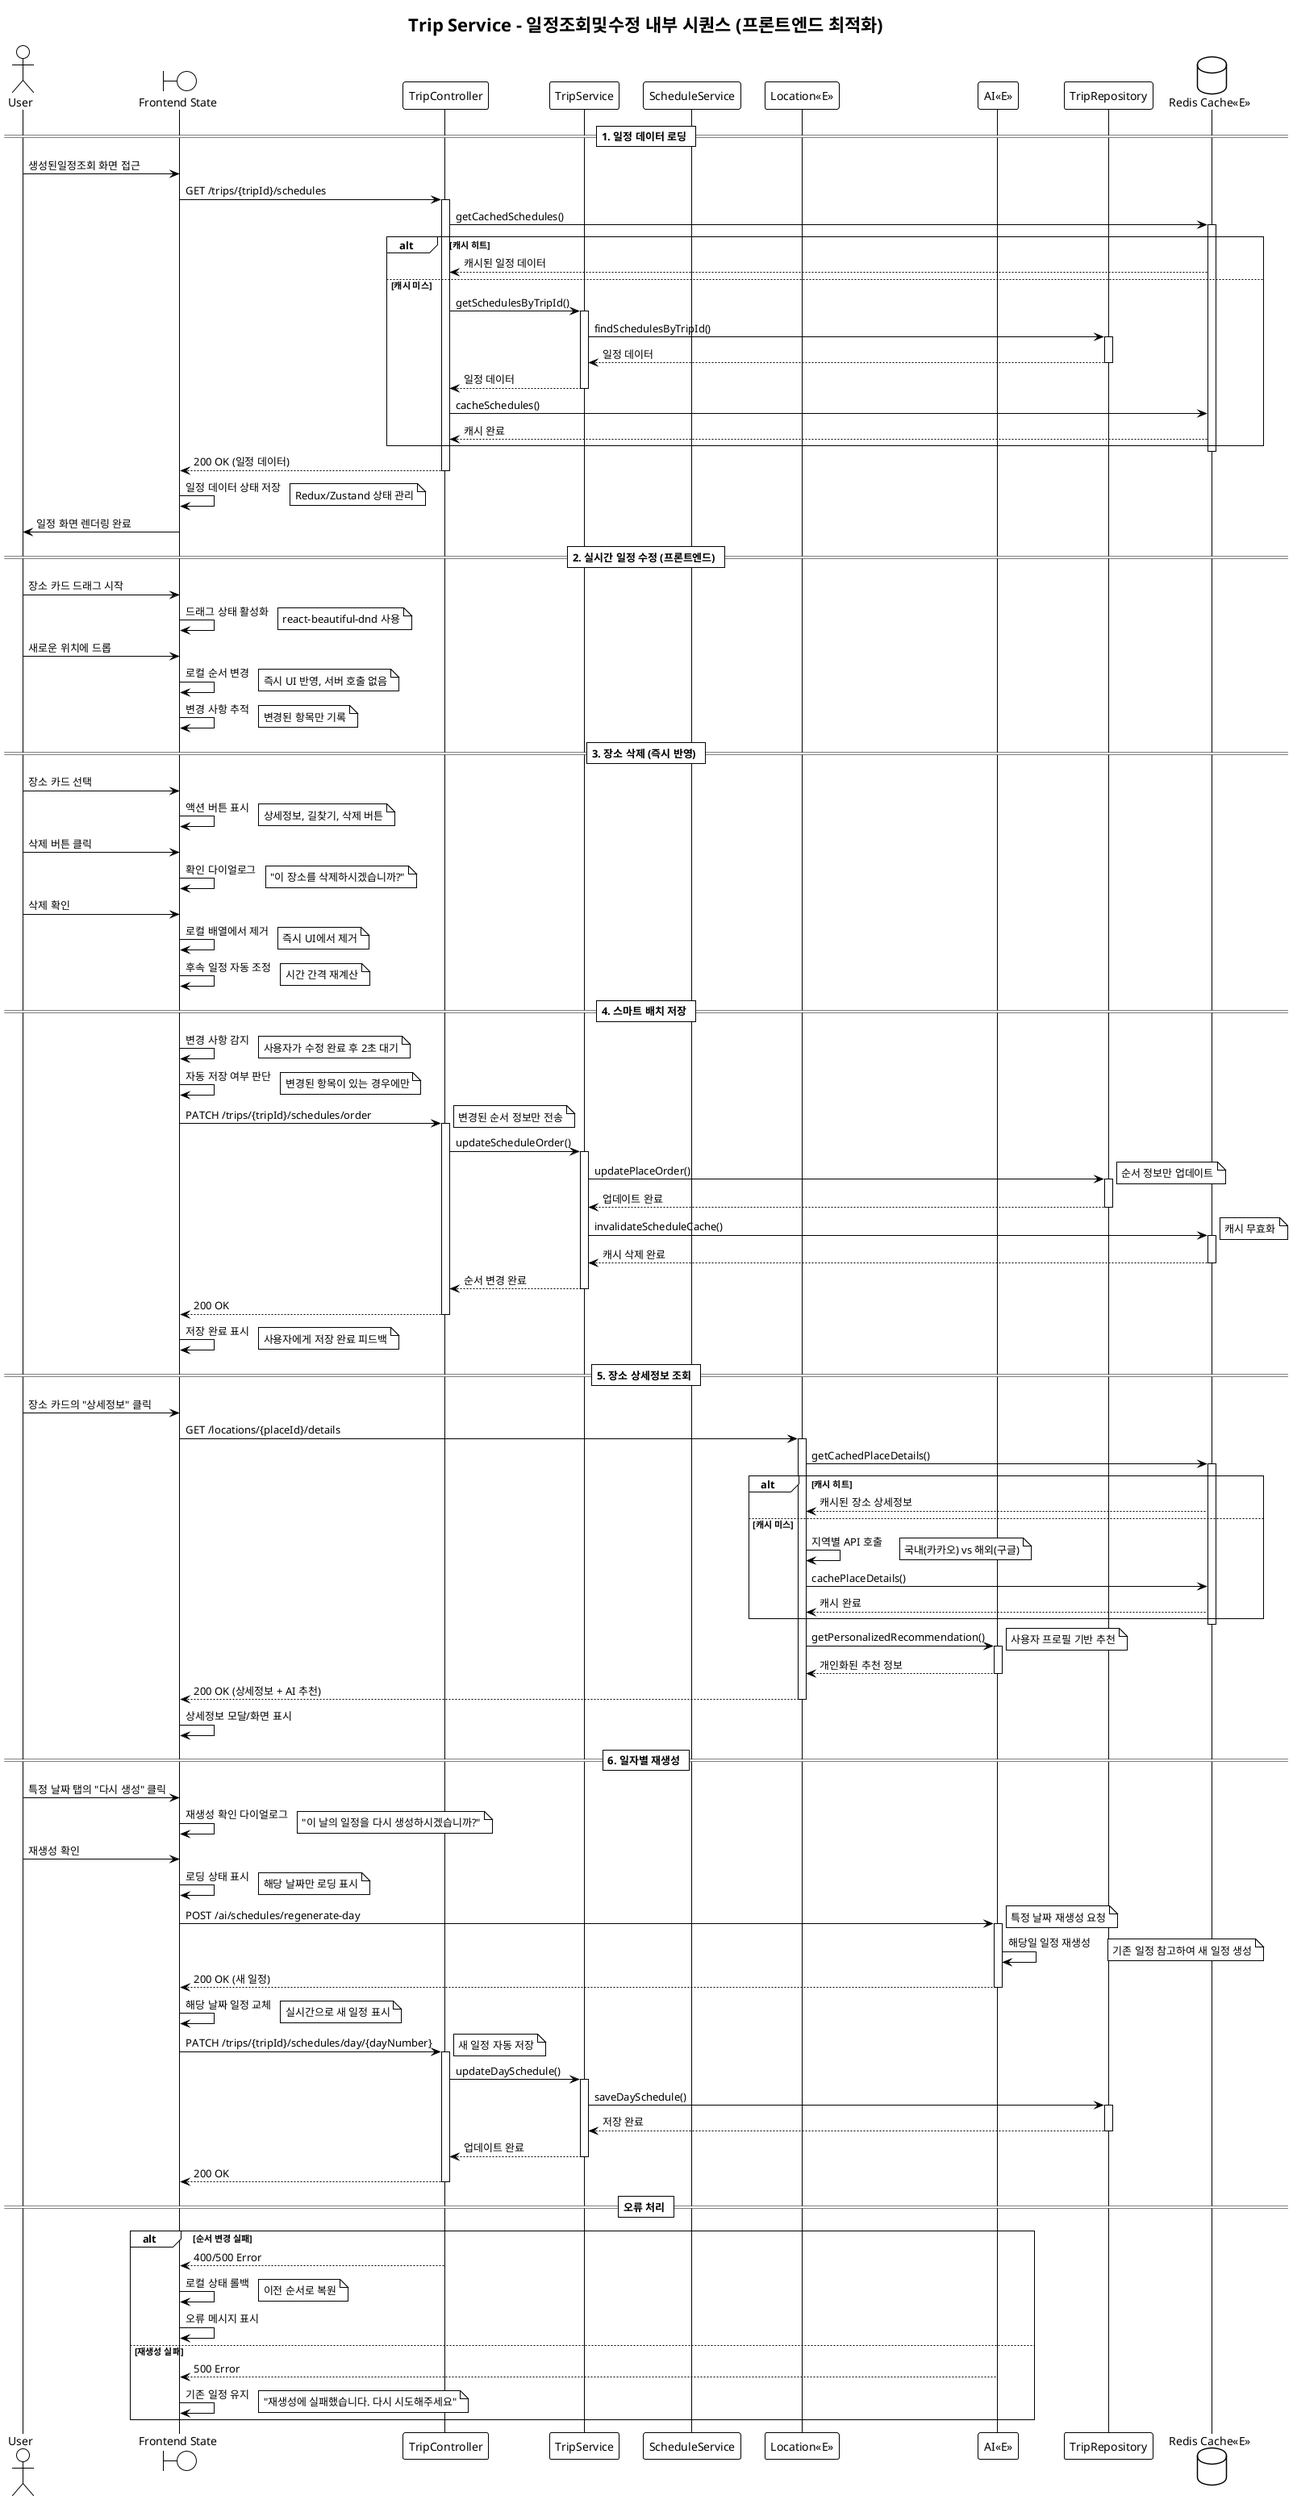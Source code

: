 @startuml
!theme mono

title Trip Service - 일정조회및수정 내부 시퀀스 (프론트엔드 최적화)

' UFR-TRIP-060: 생성된 일정 조회 및 수정 시나리오
' 프론트엔드에서 드래그앤드롭, 순서 변경 등 관리, 서버는 최종 저장만

actor User
boundary "Frontend State" as Frontend
participant TripController
participant TripService
participant ScheduleService
participant "Location<<E>>" as LocationService
participant "AI<<E>>" as AIService
participant TripRepository
database "Redis Cache<<E>>" as RedisCache

== 1. 일정 데이터 로딩 ==
User -> Frontend: 생성된일정조회 화면 접근

Frontend -> TripController: GET /trips/{tripId}/schedules
activate TripController

TripController -> RedisCache: getCachedSchedules()
activate RedisCache

alt 캐시 히트
    RedisCache --> TripController: 캐시된 일정 데이터
else 캐시 미스
    TripController -> TripService: getSchedulesByTripId()
    activate TripService
    TripService -> TripRepository: findSchedulesByTripId()
    activate TripRepository
    TripRepository --> TripService: 일정 데이터
    deactivate TripRepository
    TripService --> TripController: 일정 데이터
    deactivate TripService
    
    TripController -> RedisCache: cacheSchedules()
    RedisCache --> TripController: 캐시 완료
end
deactivate RedisCache

TripController --> Frontend: 200 OK (일정 데이터)
deactivate TripController

Frontend -> Frontend: 일정 데이터 상태 저장
note right: Redux/Zustand 상태 관리

Frontend -> User: 일정 화면 렌더링 완료

== 2. 실시간 일정 수정 (프론트엔드) ==
User -> Frontend: 장소 카드 드래그 시작

Frontend -> Frontend: 드래그 상태 활성화
note right: react-beautiful-dnd 사용

User -> Frontend: 새로운 위치에 드롭

Frontend -> Frontend: 로컬 순서 변경
note right: 즉시 UI 반영, 서버 호출 없음

Frontend -> Frontend: 변경 사항 추적
note right: 변경된 항목만 기록

== 3. 장소 삭제 (즉시 반영) ==
User -> Frontend: 장소 카드 선택

Frontend -> Frontend: 액션 버튼 표시
note right: 상세정보, 길찾기, 삭제 버튼

User -> Frontend: 삭제 버튼 클릭

Frontend -> Frontend: 확인 다이얼로그
note right: "이 장소를 삭제하시겠습니까?"

User -> Frontend: 삭제 확인

Frontend -> Frontend: 로컬 배열에서 제거
note right: 즉시 UI에서 제거

Frontend -> Frontend: 후속 일정 자동 조정
note right: 시간 간격 재계산

== 4. 스마트 배치 저장 ==
Frontend -> Frontend: 변경 사항 감지
note right: 사용자가 수정 완료 후 2초 대기

Frontend -> Frontend: 자동 저장 여부 판단
note right: 변경된 항목이 있는 경우에만

Frontend -> TripController: PATCH /trips/{tripId}/schedules/order
note right: 변경된 순서 정보만 전송

activate TripController
TripController -> TripService: updateScheduleOrder()
activate TripService

TripService -> TripRepository: updatePlaceOrder()
activate TripRepository
note right: 순서 정보만 업데이트
TripRepository --> TripService: 업데이트 완료
deactivate TripRepository

TripService -> RedisCache: invalidateScheduleCache()
activate RedisCache
note right: 캐시 무효화
RedisCache --> TripService: 캐시 삭제 완료
deactivate RedisCache

TripService --> TripController: 순서 변경 완료
deactivate TripService

TripController --> Frontend: 200 OK
deactivate TripController

Frontend -> Frontend: 저장 완료 표시
note right: 사용자에게 저장 완료 피드백

== 5. 장소 상세정보 조회 ==
User -> Frontend: 장소 카드의 "상세정보" 클릭

Frontend -> LocationService: GET /locations/{placeId}/details
activate LocationService

LocationService -> RedisCache: getCachedPlaceDetails()
activate RedisCache

alt 캐시 히트
    RedisCache --> LocationService: 캐시된 장소 상세정보
else 캐시 미스
    LocationService -> LocationService: 지역별 API 호출
    note right: 국내(카카오) vs 해외(구글)
    LocationService -> RedisCache: cachePlaceDetails()
    RedisCache --> LocationService: 캐시 완료
end
deactivate RedisCache

LocationService -> AIService: getPersonalizedRecommendation()
activate AIService
note right: 사용자 프로필 기반 추천
AIService --> LocationService: 개인화된 추천 정보
deactivate AIService

LocationService --> Frontend: 200 OK (상세정보 + AI 추천)
deactivate LocationService

Frontend -> Frontend: 상세정보 모달/화면 표시

== 6. 일자별 재생성 ==
User -> Frontend: 특정 날짜 탭의 "다시 생성" 클릭

Frontend -> Frontend: 재생성 확인 다이얼로그
note right: "이 날의 일정을 다시 생성하시겠습니까?"

User -> Frontend: 재생성 확인

Frontend -> Frontend: 로딩 상태 표시
note right: 해당 날짜만 로딩 표시

Frontend -> AIService: POST /ai/schedules/regenerate-day
note right: 특정 날짜 재생성 요청
activate AIService

AIService -> AIService: 해당일 일정 재생성
note right: 기존 일정 참고하여 새 일정 생성

AIService --> Frontend: 200 OK (새 일정)
deactivate AIService

Frontend -> Frontend: 해당 날짜 일정 교체
note right: 실시간으로 새 일정 표시

Frontend -> TripController: PATCH /trips/{tripId}/schedules/day/{dayNumber}
note right: 새 일정 자동 저장
activate TripController

TripController -> TripService: updateDaySchedule()
activate TripService
TripService -> TripRepository: saveDaySchedule()
activate TripRepository
TripRepository --> TripService: 저장 완료
deactivate TripRepository
TripService --> TripController: 업데이트 완료
deactivate TripService

TripController --> Frontend: 200 OK
deactivate TripController

== 오류 처리 ==
alt 순서 변경 실패
    TripController --> Frontend: 400/500 Error
    Frontend -> Frontend: 로컬 상태 롤백
    note right: 이전 순서로 복원
    Frontend -> Frontend: 오류 메시지 표시
else 재생성 실패
    AIService --> Frontend: 500 Error
    Frontend -> Frontend: 기존 일정 유지
    note right: "재생성에 실패했습니다. 다시 시도해주세요"
end

@enduml